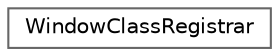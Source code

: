 digraph "Graphical Class Hierarchy"
{
 // LATEX_PDF_SIZE
  bgcolor="transparent";
  edge [fontname=Helvetica,fontsize=10,labelfontname=Helvetica,labelfontsize=10];
  node [fontname=Helvetica,fontsize=10,shape=box,height=0.2,width=0.4];
  rankdir="LR";
  Node0 [id="Node000000",label="WindowClassRegistrar",height=0.2,width=0.4,color="grey40", fillcolor="white", style="filled",URL="$class_window_class_registrar.html",tooltip=" "];
}
